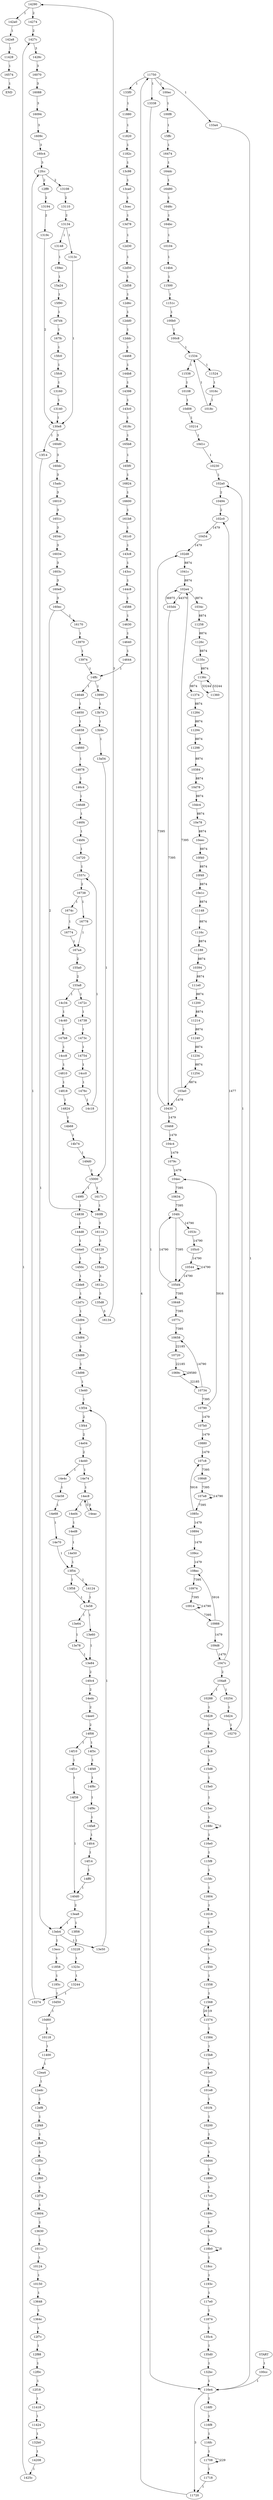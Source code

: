 digraph RAIL_CFG {
"142a8" -> "11428" [label="1"];
"14290" -> "142a0" [label="1"];
"13990" -> "13b74" [label="1"];
"13970" -> "13974" [label="1"];
"16170" -> "13970" [label="1"];
"1313c" -> "130e8" [label="1"];
"1617c" -> "160f8" [label="1"];
"13134" -> "1313c" [label="1"];
"14274" -> "1427c" [label="2"];
"14290" -> "14274" [label="2"];
"16128" -> "135d4" [label="3"];
"16114" -> "16128" [label="3"];
"160f8" -> "16114" [label="3"];
"160ec" -> "160f8" [label="2"];
"1651c" -> "1654c" [label="3"];
"160dc" -> "15adc" [label="3"];
"160d0" -> "160dc" [label="3"];
"1609c" -> "160c4" [label="3"];
"1425c" -> "1427c" [label="1"];
"14208" -> "1425c" [label="1"];
"132b0" -> "14208" [label="1"];
"11424" -> "132b0" [label="1"];
"12f88" -> "12f0c" [label="1"];
"12f7c" -> "12f88" [label="1"];
"13648" -> "1364c" [label="1"];
"13630" -> "1011c" [label="1"];
"12f60" -> "12f78" [label="1"];
"12ea4" -> "12edc" [label="1"];
"1185c" -> "10d50" [label="1"];
"11858" -> "1185c" [label="1"];
"13ecc" -> "11858" [label="1"];
"15adc" -> "16010" [label="3"];
"130e8" -> "13f14" [label="1"];
"12ff8" -> "13194" [label="2"];
"159ec" -> "15a24" [label="1"];
"13108" -> "13110" [label="2"];
"13274" -> "12fcc" [label="1"];
"13244" -> "13274" [label="1"];
"1323c" -> "13244" [label="1"];
"13228" -> "1323c" [label="1"];
"14f08" -> "14f10" [label="1"];
"14e68" -> "14e70" [label="1"];
"14e4c" -> "14e58" [label="1"];
"14e40" -> "14e4c" [label="1"];
"13ea8" -> "13eb4" [label="1"];
"13194" -> "1319c" [label="2"];
"140d0" -> "13ea8" [label="2"];
"14ff0" -> "140d0" [label="1"];
"12fb8" -> "12f5c" [label="1"];
"14f14" -> "14ff0" [label="1"];
"14fa8" -> "14fc4" [label="1"];
"16034" -> "1603c" [label="3"];
"13e78" -> "13e84" [label="1"];
"14f9c" -> "14fa8" [label="1"];
"16574" -> "END" [label="1"];
"14f8c" -> "14f9c" [label="1"];
"14f48" -> "14f8c" [label="1"];
"135d8" -> "16134" [label="3"];
"14f3c" -> "14f48" [label="1"];
"14f08" -> "14f3c" [label="1"];
"14edc" -> "14ee0" [label="2"];
"140c4" -> "14edc" [label="2"];
"13f08" -> "13228" [label="1"];
"13e84" -> "140c4" [label="2"];
"14124" -> "13e58" [label="1"];
"1428c" -> "16070" [label="3"];
"14f1c" -> "14f38" [label="1"];
"13f54" -> "14124" [label="1"];
"14e50" -> "13f54" [label="1"];
"14ed8" -> "14e50" [label="1"];
"14ed4" -> "14ed8" [label="1"];
"13e64" -> "13e78" [label="1"];
"14ec8" -> "14ed4" [label="1"];
"13e50" -> "13f34" [label="1"];
"13f44" -> "14e04" [label="2"];
"13d88" -> "13d98" [label="1"];
"12d94" -> "13d84" [label="1"];
"1612c" -> "135d8" [label="3"];
"12de8" -> "12d7c" [label="1"];
"144e0" -> "1450c" [label="1"];
"14838" -> "144d8" [label="1"];
"13f14" -> "13eb4" [label="1"];
"149f0" -> "14838" [label="1"];
"149d0" -> "15000" [label="1"];
"14b74" -> "149d0" [label="1"];
"14b68" -> "14b74" [label="1"];
"14824" -> "14b68" [label="1"];
"14818" -> "14824" [label="1"];
"14c40" -> "147b8" [label="1"];
"14c34" -> "14c40" [label="1"];
"16778" -> "167a4" [label="1"];
"130e8" -> "160d0" [label="3"];
"14cc0" -> "1476c" [label="1"];
"15000" -> "1617c" [label="1"];
"1473c" -> "14754" [label="1"];
"1472c" -> "14738" [label="1"];
"160ec" -> "16170" [label="1"];
"155a8" -> "1472c" [label="1"];
"14e70" -> "13f54" [label="1"];
"155a0" -> "155a8" [label="2"];
"167a4" -> "155a0" [label="2"];
"15fc0" -> "15fc8" [label="1"];
"16774" -> "167a4" [label="1"];
"1674c" -> "16774" [label="1"];
"13d98" -> "13e40" [label="1"];
"16738" -> "1674c" [label="1"];
"146f4" -> "14bf4" [label="1"];
"13b9c" -> "13a54" [label="1"];
"14f10" -> "14f1c" [label="1"];
"146d8" -> "146f4" [label="1"];
"146c4" -> "146d8" [label="1"];
"13e40" -> "13f34" [label="1"];
"14658" -> "14660" [label="1"];
"13e58" -> "13e60" [label="1"];
"14ffc" -> "14648" [label="1"];
"14644" -> "14ffc" [label="1"];
"14630" -> "14640" [label="1"];
"14588" -> "14630" [label="1"];
"144c8" -> "14588" [label="1"];
"1654c" -> "16034" [label="3"];
"144d8" -> "144e0" [label="1"];
"143cc" -> "144c8" [label="1"];
"1053c" -> "105c0" [label="14790"];
"11718" -> "11720" [label="1"];
"135d4" -> "1612c" [label="3"];
"13148" -> "159ec" [label="1"];
"10734" -> "10790" [label="7395"];
"102e4" -> "1034c" [label="8874"];
"10720" -> "1069c" [label="22185"];
"14ffc" -> "13990" [label="1"];
"1011c" -> "10124" [label="1"];
"10634" -> "104fc" [label="7395"];
"13e58" -> "13e64" [label="1"];
"104c4" -> "1079c" [label="1479"];
"1319c" -> "130e8" [label="2"];
"10104" -> "114b4" [label="1"];
"10150" -> "13648" [label="1"];
"12edc" -> "12ef8" [label="1"];
"10468" -> "104c4" [label="1479"];
"1136c" -> "11360" [label="53244"];
"10430" -> "10468" [label="1479"];
"103d4" -> "10430" [label="7395"];
"115b8" -> "101e0" [label="1"];
"11874" -> "135c4" [label="1"];
"11234" -> "11254" [label="8874"];
"1364c" -> "12f7c" [label="1"];
"10d60" -> "10118" [label="1"];
"1077c" -> "10658" [label="7395"];
"11200" -> "11214" [label="8874"];
"1648c" -> "164bc" [label="1"];
"14fc4" -> "14f14" [label="1"];
"111e0" -> "11200" [label="8874"];
"10734" -> "10658" [label="14790"];
"13140" -> "130e8" [label="1"];
"11148" -> "1116c" [label="8874"];
"15a24" -> "15f90" [label="1"];
"1136c" -> "11374" [label="8874"];
"114b4" -> "11500" [label="1"];
"13eb4" -> "13ecc" [label="1"];
"11374" -> "11284" [label="8874"];
"16094" -> "1609c" [label="3"];
"13f58" -> "13e58" [label="1"];
"10e1c" -> "11148" [label="8874"];
"104a8" -> "10254" [label="1"];
"12fcc" -> "13108" [label="2"];
"13d84" -> "13d88" [label="1"];
"10f40" -> "10f48" [label="8874"];
"116fc" -> "11708" [label="1"];
"14810" -> "14818" [label="1"];
"11634" -> "101cc" [label="1"];
"10dc4" -> "10e78" [label="8874"];
"160c4" -> "12fcc" [label="3"];
"1069c" -> "10734" [label="22185"];
"10d78" -> "10dc4" [label="8874"];
"10f48" -> "10e1c" [label="8874"];
"13974" -> "14ffc" [label="1"];
"135d0" -> "132bc" [label="1"];
"155a8" -> "14c34" [label="1"];
"10384" -> "10d78" [label="8874"];
"11294" -> "11298" [label="8874"];
"13a54" -> "15000" [label="1"];
"11750" -> "100ec" [label="1"];
"11708" -> "11718" [label="1"];
"11298" -> "10384" [label="8874"];
"13f54" -> "13f58" [label="1"];
"14eac" -> "14ec8" [label="5"];
"11360" -> "1136c" [label="53244"];
"1151c" -> "100b0" [label="1"];
"160e8" -> "160ec" [label="3"];
"15000" -> "149f0" [label="1"];
"11618" -> "11634" [label="1"];
"11418" -> "11424" [label="1"];
"10658" -> "10720" [label="22185"];
"16088" -> "16094" [label="3"];
"10988" -> "109d8" [label="1479"];
"10430" -> "102d8" [label="7395"];
"15ffc" -> "16474" [label="1"];
"101e8" -> "101f4" [label="1"];
"10e78" -> "10eec" [label="8874"];
"100c8" -> "11534" [label="1"];
"102e4" -> "103d4" [label="44370"];
"10544" -> "105d4" [label="14790"];
"101f4" -> "10200" [label="1"];
"16134" -> "14290" [label="3"];
"12ef8" -> "12f48" [label="1"];
"118cc" -> "1193c" [label="1"];
"14878" -> "146c4" [label="1"];
"100ec" -> "100f8" [label="1"];
"102d8" -> "1041c" [label="8874"];
"13134" -> "13148" [label="1"];
"1135c" -> "1136c" [label="8874"];
"14e74" -> "14ec8" [label="1"];
"16738" -> "16778" [label="1"];
"102c0" -> "10454" [label="1479"];
"116f8" -> "116fc" [label="1"];
"13e60" -> "13e84" [label="1"];
"14648" -> "14650" [label="1"];
"11720" -> "11750" [label="4"];
"1079c" -> "104ec" [label="1479"];
"101e0" -> "101e8" [label="1"];
"1557c" -> "16738" [label="2"];
"118b0" -> "118b0" [label="5"];
"11240" -> "11234" [label="8874"];
"16474" -> "164dc" [label="1"];
"16600" -> "161b8" [label="1"];
"103a0" -> "102e4" [label="7395"];
"105d4" -> "104fc" [label="14790"];
"161b8" -> "161c0" [label="1"];
"16070" -> "16088" [label="3"];
"1450c" -> "12de8" [label="1"];
"116f0" -> "116f8" [label="1"];
"11188" -> "10394" [label="8874"];
"100cc" -> "116e4" [label="1"];
"11534" -> "11524" [label="1"];
"11550" -> "11558" [label="1"];
"100b0" -> "100c8" [label="1"];
"11214" -> "11240" [label="8874"];
"10108" -> "10d08" [label="1"];
"11254" -> "103a0" [label="8874"];
"11258" -> "1126c" [label="8874"];
"142a0" -> "142a8" [label="1"];
"10394" -> "111e0" [label="8874"];
"11604" -> "11618" [label="1"];
"11524" -> "1016c" [label="1"];
"1016c" -> "1018c" [label="1"];
"15f90" -> "167d4" [label="1"];
"10790" -> "104ec" [label="5916"];
"1018c" -> "11534" [label="1"];
"12f18" -> "11418" [label="1"];
"11708" -> "11708" [label="229"];
"107b0" -> "10880" [label="1479"];
"12f78" -> "13604" [label="1"];
"10914" -> "10914" [label="14790"];
"13604" -> "13630" [label="1"];
"14738" -> "1473c" [label="1"];
"10988" -> "108ec" [label="5916"];
"14720" -> "1557c" [label="1"];
"118a8" -> "118b0" [label="1"];
"1047c" -> "102c0" [label="1477"];
"10790" -> "107b0" [label="1479"];
"116e4" -> "116f0" [label="1"];
"1476c" -> "14c18" [label="1"];
"START" -> "100cc" [label="1"];
"116e4" -> "11720" [label="3"];
"12d7c" -> "12d94" [label="1"];
"10214" -> "10d1c" [label="1"];
"115e0" -> "115ec" [label="1"];
"11500" -> "1151c" [label="1"];
"167fc" -> "15fc0" [label="1"];
"164dc" -> "16480" [label="1"];
"11538" -> "10108" [label="1"];
"115fc" -> "11604" [label="1"];
"1041c" -> "102e4" [label="8874"];
"102a0" -> "10494" [label="2"];
"10454" -> "102d8" [label="1479"];
"14e40" -> "14e74" [label="1"];
"1618c" -> "165b8" [label="1"];
"14640" -> "14644" [label="1"];
"12d30" -> "12d50" [label="1"];
"1116c" -> "11188" [label="8874"];
"11284" -> "11294" [label="8874"];
"14650" -> "14658" [label="1"];
"11558" -> "11568" [label="1"];
"1034c" -> "11258" [label="8874"];
"1126c" -> "1135c" [label="8874"];
"144b8" -> "14398" [label="1"];
"10d1c" -> "10230" [label="1"];
"10d08" -> "10214" [label="1"];
"105c0" -> "10544" [label="14790"];
"11750" -> "133f0" [label="1"];
"1069c" -> "1069c" [label="29580"];
"11428" -> "16574" [label="1"];
"10544" -> "10544" [label="14790"];
"10118" -> "11400" [label="1"];
"14c18" -> "1557c" [label="1"];
"10880" -> "107c8" [label="1479"];
"10d28" -> "10190" [label="1"];
"13ca0" -> "13cec" [label="1"];
"12ddc" -> "14468" [label="1"];
"167d4" -> "167fc" [label="1"];
"165f0" -> "16824" [label="1"];
"107c8" -> "10848" [label="7395"];
"100f8" -> "15ffc" [label="1"];
"10848" -> "107e8" [label="7395"];
"107e8" -> "1085c" [label="7395"];
"104fc" -> "1053c" [label="14790"];
"1085c" -> "107c8" [label="5916"];
"14ec8" -> "14eac" [label="5"];
"10494" -> "102c0" [label="2"];
"10894" -> "109cc" [label="1479"];
"1182c" -> "13c98" [label="1"];
"109cc" -> "108ec" [label="1479"];
"108ec" -> "10974" [label="7395"];
"16010" -> "1651c" [label="3"];
"115c8" -> "115d8" [label="1"];
"10200" -> "10d3c" [label="1"];
"1189c" -> "118a8" [label="1"];
"10974" -> "10914" [label="7395"];
"10914" -> "10988" [label="7395"];
"109d8" -> "1047c" [label="1479"];
"1047c" -> "104a8" [label="2"];
"143c0" -> "1618c" [label="1"];
"103a0" -> "10430" [label="1479"];
"10254" -> "10d24" [label="1"];
"12f5c" -> "12f60" [label="1"];
"164bc" -> "10104" [label="1"];
"1168c" -> "116e0" [label="1"];
"14ee0" -> "14f08" [label="2"];
"11584" -> "115b8" [label="1"];
"15fc8" -> "13160" [label="1"];
"10d24" -> "10270" [label="1"];
"1427c" -> "1428c" [label="3"];
"12d6c" -> "12dd0" [label="1"];
"10270" -> "102a0" [label="1"];
"14e04" -> "14e40" [label="2"];
"104a8" -> "10288" [label="1"];
"13110" -> "13134" [label="2"];
"10288" -> "10d28" [label="1"];
"16480" -> "1648c" [label="1"];
"10190" -> "115c8" [label="1"];
"13ea8" -> "13f08" [label="1"];
"104ec" -> "10634" [label="7395"];
"115d8" -> "115e0" [label="1"];
"115ec" -> "1168c" [label="1"];
"1603c" -> "160e8" [label="3"];
"14e58" -> "14e68" [label="1"];
"13eb4" -> "13e50" [label="1"];
"14398" -> "143c0" [label="1"];
"10eec" -> "10f40" [label="8874"];
"1168c" -> "1168c" [label="1"];
"116e0" -> "115f8" [label="1"];
"115f8" -> "115fc" [label="1"];
"101cc" -> "11550" [label="1"];
"13b74" -> "13b9c" [label="1"];
"11574" -> "11568" [label="19"];
"14754" -> "14cc0" [label="1"];
"13338" -> "116e4" [label="1"];
"147b8" -> "14cc8" [label="1"];
"11574" -> "11584" [label="1"];
"104fc" -> "105d4" [label="7395"];
"10648" -> "1077c" [label="7395"];
"10d3c" -> "10d44" [label="1"];
"12f0c" -> "12f18" [label="1"];
"14cc8" -> "14810" [label="1"];
"1085c" -> "10894" [label="1479"];
"117c0" -> "1189c" [label="1"];
"10d44" -> "11890" [label="1"];
"10124" -> "10150" [label="1"];
"11890" -> "117c0" [label="1"];
"10d50" -> "10d60" [label="1"];
"143c8" -> "143cc" [label="1"];
"103d4" -> "102e4" [label="36975"];
"10230" -> "102a0" [label="1"];
"1193c" -> "117e0" [label="1"];
"12fcc" -> "12ff8" [label="2"];
"117e0" -> "11874" [label="1"];
"14bf4" -> "14720" [label="1"];
"135c4" -> "135d0" [label="1"];
"12f48" -> "12fb8" [label="1"];
"14660" -> "14878" [label="1"];
"132bc" -> "116e4" [label="1"];
"11750" -> "13338" [label="1"];
"13160" -> "13140" [label="1"];
"11568" -> "11574" [label="20"];
"11750" -> "133a4" [label="1"];
"11534" -> "11538" [label="1"];
"133a4" -> "116e4" [label="1"];
"133f0" -> "11880" [label="1"];
"118b0" -> "118cc" [label="1"];
"11880" -> "11820" [label="1"];
"12d50" -> "12d58" [label="1"];
"11820" -> "1182c" [label="1"];
"13c98" -> "13ca0" [label="1"];
"13cec" -> "13d78" [label="1"];
"13d78" -> "12d30" [label="1"];
"12d58" -> "12d6c" [label="1"];
"12dd0" -> "12ddc" [label="1"];
"13f34" -> "13f44" [label="2"];
"14468" -> "144b8" [label="1"];
"14f38" -> "140d0" [label="1"];
"165b8" -> "165f0" [label="1"];
"11400" -> "12ea4" [label="1"];
"105d4" -> "10648" [label="7395"];
"107e8" -> "107e8" [label="14790"];
"16824" -> "16600" [label="1"];
"161c0" -> "143c8" [label="1"];
}
